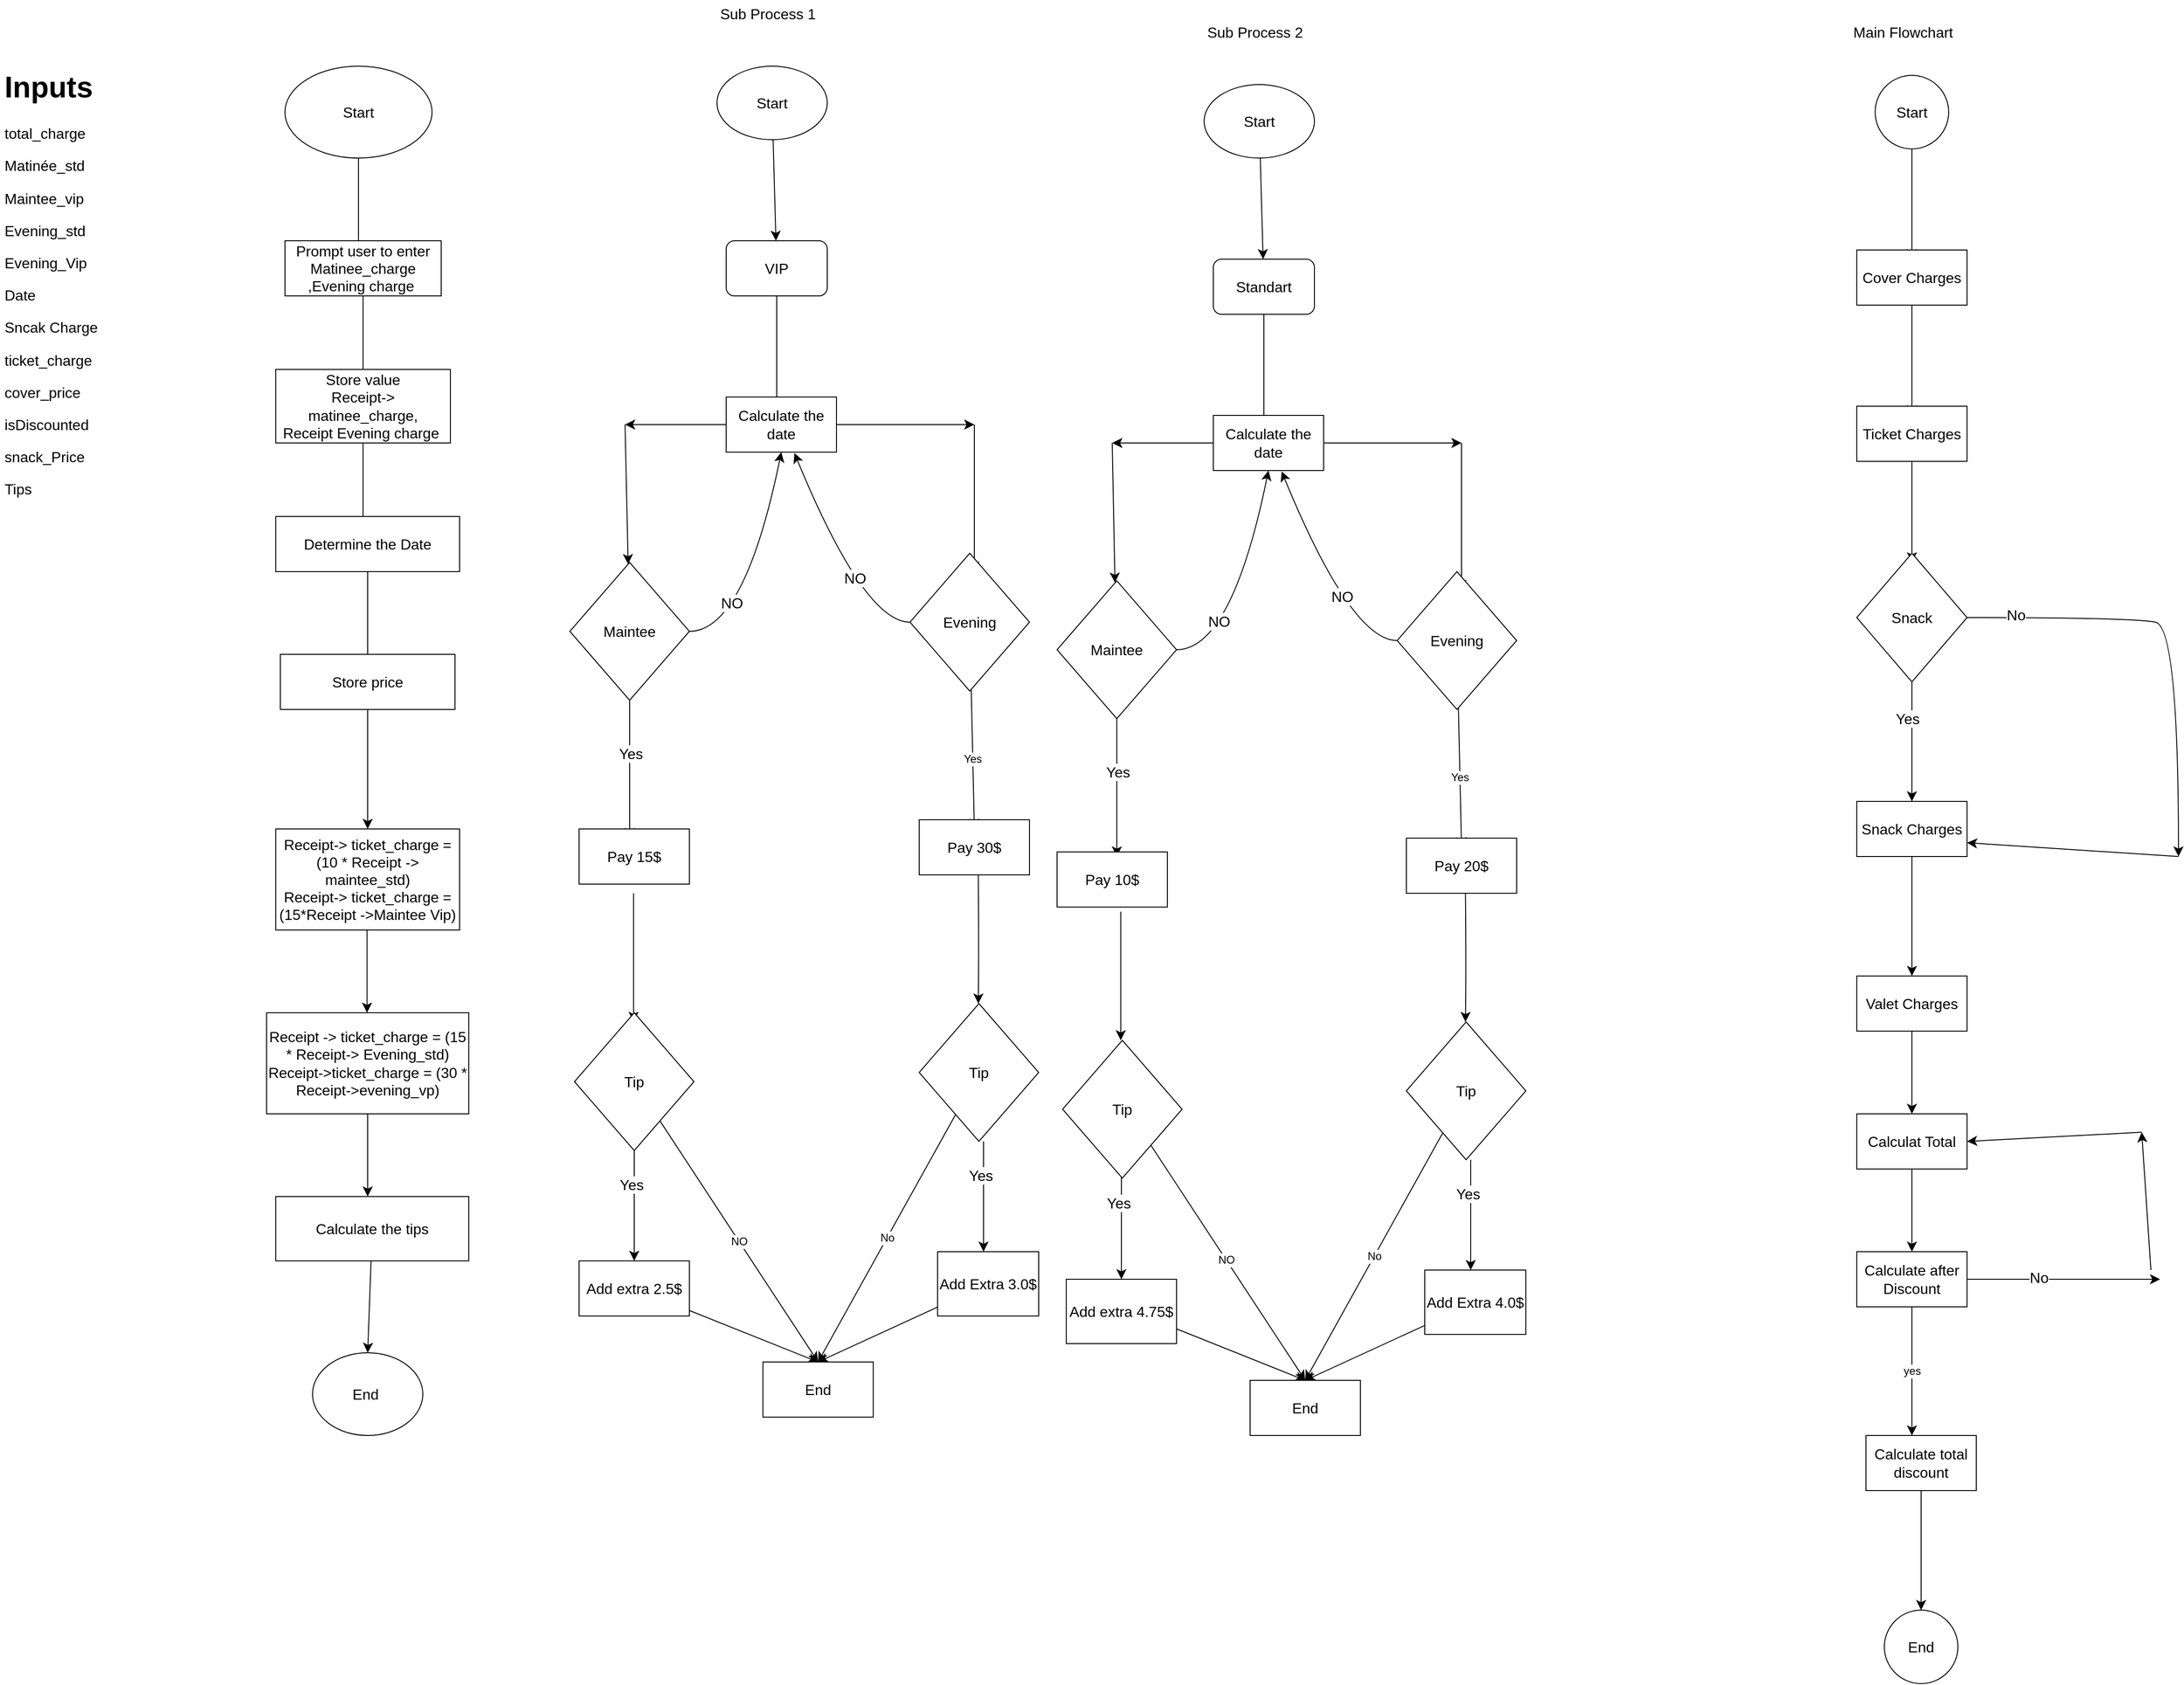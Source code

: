 <mxfile version="21.3.4" type="device">
  <diagram id="C5RBs43oDa-KdzZeNtuy" name="Page-1">
    <mxGraphModel dx="1797" dy="1165" grid="1" gridSize="10" guides="1" tooltips="1" connect="1" arrows="1" fold="1" page="1" pageScale="1" pageWidth="827" pageHeight="1169" math="0" shadow="0">
      <root>
        <mxCell id="WIyWlLk6GJQsqaUBKTNV-0" />
        <mxCell id="WIyWlLk6GJQsqaUBKTNV-1" parent="WIyWlLk6GJQsqaUBKTNV-0" />
        <mxCell id="vHfRtZglOtGdkVwa5CTu-2" value="&lt;h1&gt;Inputs&lt;/h1&gt;&lt;p&gt;total_charge&lt;/p&gt;&lt;p&gt;Matinée_std&lt;/p&gt;&lt;p&gt;Maintee_vip&lt;/p&gt;&lt;p&gt;Evening_std&lt;/p&gt;&lt;p&gt;Evening_Vip&lt;/p&gt;&lt;p&gt;Date&lt;/p&gt;&lt;p&gt;Sncak Charge&lt;/p&gt;&lt;p&gt;ticket_charge&lt;/p&gt;&lt;p&gt;cover_price&lt;/p&gt;&lt;p&gt;isDiscounted&lt;/p&gt;&lt;p&gt;snack_Price&lt;/p&gt;&lt;p&gt;Tips&lt;/p&gt;&lt;p&gt;&lt;br&gt;&lt;span style=&quot;box-sizing: inherit; caret-color: rgba(0, 0, 0, 0); color: rgba(0, 0, 0, 0); height: 1em; font-family: g_d0_f2, sans-serif; font-size: 12px; position: absolute; top: 164.18px; left: 114.42px; transform-origin: left bottom; pointer-events: all; transform: scaleX(0.813) translateY(25%);&quot;&gt; &lt;/span&gt;&lt;/p&gt;" style="text;html=1;strokeColor=none;fillColor=none;spacing=5;spacingTop=-20;whiteSpace=wrap;overflow=hidden;rounded=0;fontSize=16;" vertex="1" parent="WIyWlLk6GJQsqaUBKTNV-1">
          <mxGeometry x="20" y="93" width="220" height="507" as="geometry" />
        </mxCell>
        <mxCell id="vHfRtZglOtGdkVwa5CTu-4" style="edgeStyle=none;curved=1;rounded=0;orthogonalLoop=1;jettySize=auto;html=1;fontSize=12;startSize=8;endSize=8;" edge="1" parent="WIyWlLk6GJQsqaUBKTNV-1" source="vHfRtZglOtGdkVwa5CTu-3">
          <mxGeometry relative="1" as="geometry">
            <mxPoint x="410" y="310" as="targetPoint" />
          </mxGeometry>
        </mxCell>
        <mxCell id="vHfRtZglOtGdkVwa5CTu-3" value="Start" style="ellipse;whiteSpace=wrap;html=1;fontSize=16;" vertex="1" parent="WIyWlLk6GJQsqaUBKTNV-1">
          <mxGeometry x="330" y="100" width="160" height="100" as="geometry" />
        </mxCell>
        <mxCell id="vHfRtZglOtGdkVwa5CTu-6" style="edgeStyle=none;curved=1;rounded=0;orthogonalLoop=1;jettySize=auto;html=1;fontSize=12;startSize=8;endSize=8;" edge="1" parent="WIyWlLk6GJQsqaUBKTNV-1" source="vHfRtZglOtGdkVwa5CTu-5">
          <mxGeometry relative="1" as="geometry">
            <mxPoint x="415" y="450" as="targetPoint" />
          </mxGeometry>
        </mxCell>
        <mxCell id="vHfRtZglOtGdkVwa5CTu-5" value="Prompt user to enter Matinee_charge ,Evening charge&amp;nbsp;" style="whiteSpace=wrap;html=1;fontSize=16;" vertex="1" parent="WIyWlLk6GJQsqaUBKTNV-1">
          <mxGeometry x="330" y="290" width="170" height="60" as="geometry" />
        </mxCell>
        <mxCell id="vHfRtZglOtGdkVwa5CTu-9" style="edgeStyle=none;curved=1;rounded=0;orthogonalLoop=1;jettySize=auto;html=1;fontSize=12;startSize=8;endSize=8;" edge="1" parent="WIyWlLk6GJQsqaUBKTNV-1" source="vHfRtZglOtGdkVwa5CTu-7">
          <mxGeometry relative="1" as="geometry">
            <mxPoint x="415" y="610" as="targetPoint" />
          </mxGeometry>
        </mxCell>
        <mxCell id="vHfRtZglOtGdkVwa5CTu-7" value="Store value &lt;br&gt;Receipt-&amp;gt; matinee_charge,&lt;br&gt;Receipt Evening charge&amp;nbsp;" style="whiteSpace=wrap;html=1;fontSize=16;" vertex="1" parent="WIyWlLk6GJQsqaUBKTNV-1">
          <mxGeometry x="320" y="430" width="190" height="80" as="geometry" />
        </mxCell>
        <mxCell id="vHfRtZglOtGdkVwa5CTu-11" style="edgeStyle=none;curved=1;rounded=0;orthogonalLoop=1;jettySize=auto;html=1;fontSize=12;startSize=8;endSize=8;" edge="1" parent="WIyWlLk6GJQsqaUBKTNV-1" source="vHfRtZglOtGdkVwa5CTu-10">
          <mxGeometry relative="1" as="geometry">
            <mxPoint x="420" y="760" as="targetPoint" />
          </mxGeometry>
        </mxCell>
        <mxCell id="vHfRtZglOtGdkVwa5CTu-10" value="Determine the Date" style="whiteSpace=wrap;html=1;fontSize=16;" vertex="1" parent="WIyWlLk6GJQsqaUBKTNV-1">
          <mxGeometry x="320" y="590" width="200" height="60" as="geometry" />
        </mxCell>
        <mxCell id="vHfRtZglOtGdkVwa5CTu-13" style="edgeStyle=none;curved=1;rounded=0;orthogonalLoop=1;jettySize=auto;html=1;fontSize=12;startSize=8;endSize=8;entryX=0.5;entryY=0;entryDx=0;entryDy=0;" edge="1" parent="WIyWlLk6GJQsqaUBKTNV-1" source="vHfRtZglOtGdkVwa5CTu-12" target="vHfRtZglOtGdkVwa5CTu-21">
          <mxGeometry relative="1" as="geometry">
            <mxPoint x="415.0" y="850" as="targetPoint" />
          </mxGeometry>
        </mxCell>
        <mxCell id="vHfRtZglOtGdkVwa5CTu-12" value="Store price" style="whiteSpace=wrap;html=1;fontSize=16;" vertex="1" parent="WIyWlLk6GJQsqaUBKTNV-1">
          <mxGeometry x="325" y="740" width="190" height="60" as="geometry" />
        </mxCell>
        <mxCell id="vHfRtZglOtGdkVwa5CTu-20" style="edgeStyle=none;curved=1;rounded=0;orthogonalLoop=1;jettySize=auto;html=1;fontSize=12;startSize=8;endSize=8;" edge="1" parent="WIyWlLk6GJQsqaUBKTNV-1">
          <mxGeometry relative="1" as="geometry">
            <mxPoint x="419.29" y="1040" as="sourcePoint" />
            <mxPoint x="419.29" y="1130" as="targetPoint" />
          </mxGeometry>
        </mxCell>
        <mxCell id="vHfRtZglOtGdkVwa5CTu-21" value="Receipt-&amp;gt; ticket_charge = (10 * Receipt -&amp;gt; maintee_std)&lt;br style=&quot;border-color: var(--border-color);&quot;&gt;Receipt-&amp;gt; ticket_charge =(15*Receipt -&amp;gt;Maintee Vip)" style="whiteSpace=wrap;html=1;fontSize=16;" vertex="1" parent="WIyWlLk6GJQsqaUBKTNV-1">
          <mxGeometry x="320" y="930" width="200" height="110" as="geometry" />
        </mxCell>
        <mxCell id="vHfRtZglOtGdkVwa5CTu-23" style="edgeStyle=none;curved=1;rounded=0;orthogonalLoop=1;jettySize=auto;html=1;fontSize=12;startSize=8;endSize=8;" edge="1" parent="WIyWlLk6GJQsqaUBKTNV-1" source="vHfRtZglOtGdkVwa5CTu-22">
          <mxGeometry relative="1" as="geometry">
            <mxPoint x="420.0" y="1330" as="targetPoint" />
          </mxGeometry>
        </mxCell>
        <mxCell id="vHfRtZglOtGdkVwa5CTu-22" value="Receipt -&amp;gt; ticket_charge = (15 * Receipt-&amp;gt; Evening_std)&lt;br&gt;Receipt-&amp;gt;ticket_charge = (30 * Receipt-&amp;gt;evening_vp)" style="rounded=0;whiteSpace=wrap;html=1;fontSize=16;" vertex="1" parent="WIyWlLk6GJQsqaUBKTNV-1">
          <mxGeometry x="310" y="1130" width="220" height="110" as="geometry" />
        </mxCell>
        <mxCell id="vHfRtZglOtGdkVwa5CTu-24" value="End&amp;nbsp;" style="ellipse;whiteSpace=wrap;html=1;fontSize=16;" vertex="1" parent="WIyWlLk6GJQsqaUBKTNV-1">
          <mxGeometry x="360" y="1500" width="120" height="90" as="geometry" />
        </mxCell>
        <mxCell id="vHfRtZglOtGdkVwa5CTu-26" style="edgeStyle=none;curved=1;rounded=0;orthogonalLoop=1;jettySize=auto;html=1;entryX=0.5;entryY=0;entryDx=0;entryDy=0;fontSize=12;startSize=8;endSize=8;" edge="1" parent="WIyWlLk6GJQsqaUBKTNV-1" source="vHfRtZglOtGdkVwa5CTu-25" target="vHfRtZglOtGdkVwa5CTu-24">
          <mxGeometry relative="1" as="geometry" />
        </mxCell>
        <mxCell id="vHfRtZglOtGdkVwa5CTu-25" value="Calculate the tips" style="rounded=0;whiteSpace=wrap;html=1;fontSize=16;" vertex="1" parent="WIyWlLk6GJQsqaUBKTNV-1">
          <mxGeometry x="320" y="1330" width="210" height="70" as="geometry" />
        </mxCell>
        <mxCell id="vHfRtZglOtGdkVwa5CTu-27" value="Sub Process 1" style="text;html=1;align=center;verticalAlign=middle;resizable=0;points=[];autosize=1;strokeColor=none;fillColor=none;fontSize=16;" vertex="1" parent="WIyWlLk6GJQsqaUBKTNV-1">
          <mxGeometry x="790" y="28" width="130" height="30" as="geometry" />
        </mxCell>
        <mxCell id="vHfRtZglOtGdkVwa5CTu-29" style="edgeStyle=none;curved=1;rounded=0;orthogonalLoop=1;jettySize=auto;html=1;fontSize=12;startSize=8;endSize=8;" edge="1" parent="WIyWlLk6GJQsqaUBKTNV-1" source="vHfRtZglOtGdkVwa5CTu-28" target="vHfRtZglOtGdkVwa5CTu-30">
          <mxGeometry relative="1" as="geometry">
            <mxPoint x="640" y="300" as="targetPoint" />
          </mxGeometry>
        </mxCell>
        <mxCell id="vHfRtZglOtGdkVwa5CTu-28" value="Start" style="ellipse;whiteSpace=wrap;html=1;fontSize=16;" vertex="1" parent="WIyWlLk6GJQsqaUBKTNV-1">
          <mxGeometry x="800" y="100" width="120" height="80" as="geometry" />
        </mxCell>
        <mxCell id="vHfRtZglOtGdkVwa5CTu-38" style="edgeStyle=none;curved=1;rounded=0;orthogonalLoop=1;jettySize=auto;html=1;fontSize=12;startSize=8;endSize=8;" edge="1" parent="WIyWlLk6GJQsqaUBKTNV-1" source="vHfRtZglOtGdkVwa5CTu-30">
          <mxGeometry relative="1" as="geometry">
            <mxPoint x="865" y="480" as="targetPoint" />
          </mxGeometry>
        </mxCell>
        <mxCell id="vHfRtZglOtGdkVwa5CTu-30" value="VIP" style="rounded=1;whiteSpace=wrap;html=1;fontSize=16;" vertex="1" parent="WIyWlLk6GJQsqaUBKTNV-1">
          <mxGeometry x="810" y="290" width="110" height="60" as="geometry" />
        </mxCell>
        <mxCell id="vHfRtZglOtGdkVwa5CTu-46" style="edgeStyle=none;curved=1;rounded=0;orthogonalLoop=1;jettySize=auto;html=1;fontSize=12;startSize=8;endSize=8;entryX=0.5;entryY=1;entryDx=0;entryDy=0;" edge="1" parent="WIyWlLk6GJQsqaUBKTNV-1" source="vHfRtZglOtGdkVwa5CTu-34" target="vHfRtZglOtGdkVwa5CTu-39">
          <mxGeometry relative="1" as="geometry">
            <mxPoint x="900" y="715" as="targetPoint" />
            <Array as="points">
              <mxPoint x="830" y="715" />
            </Array>
          </mxGeometry>
        </mxCell>
        <mxCell id="vHfRtZglOtGdkVwa5CTu-47" value="NO" style="edgeLabel;html=1;align=center;verticalAlign=middle;resizable=0;points=[];fontSize=16;" vertex="1" connectable="0" parent="vHfRtZglOtGdkVwa5CTu-46">
          <mxGeometry x="-0.334" y="20" relative="1" as="geometry">
            <mxPoint y="-1" as="offset" />
          </mxGeometry>
        </mxCell>
        <mxCell id="vHfRtZglOtGdkVwa5CTu-50" style="edgeStyle=none;curved=1;rounded=0;orthogonalLoop=1;jettySize=auto;html=1;fontSize=12;startSize=8;endSize=8;" edge="1" parent="WIyWlLk6GJQsqaUBKTNV-1" source="vHfRtZglOtGdkVwa5CTu-34">
          <mxGeometry relative="1" as="geometry">
            <mxPoint x="705" y="940" as="targetPoint" />
          </mxGeometry>
        </mxCell>
        <mxCell id="vHfRtZglOtGdkVwa5CTu-65" value="Yes" style="edgeLabel;html=1;align=center;verticalAlign=middle;resizable=0;points=[];fontSize=16;" vertex="1" connectable="0" parent="vHfRtZglOtGdkVwa5CTu-50">
          <mxGeometry x="-0.225" y="1" relative="1" as="geometry">
            <mxPoint as="offset" />
          </mxGeometry>
        </mxCell>
        <mxCell id="vHfRtZglOtGdkVwa5CTu-34" value="Maintee" style="rhombus;whiteSpace=wrap;html=1;fontSize=16;" vertex="1" parent="WIyWlLk6GJQsqaUBKTNV-1">
          <mxGeometry x="640" y="640" width="130" height="150" as="geometry" />
        </mxCell>
        <mxCell id="vHfRtZglOtGdkVwa5CTu-37" style="edgeStyle=none;curved=1;rounded=0;orthogonalLoop=1;jettySize=auto;html=1;entryX=0.5;entryY=1;entryDx=0;entryDy=0;fontSize=12;startSize=8;endSize=8;" edge="1" parent="WIyWlLk6GJQsqaUBKTNV-1">
          <mxGeometry relative="1" as="geometry">
            <mxPoint x="1030" y="720" as="sourcePoint" />
            <mxPoint x="1030" y="720" as="targetPoint" />
          </mxGeometry>
        </mxCell>
        <mxCell id="vHfRtZglOtGdkVwa5CTu-41" style="edgeStyle=none;curved=1;rounded=0;orthogonalLoop=1;jettySize=auto;html=1;fontSize=12;startSize=8;endSize=8;" edge="1" parent="WIyWlLk6GJQsqaUBKTNV-1" source="vHfRtZglOtGdkVwa5CTu-39">
          <mxGeometry relative="1" as="geometry">
            <mxPoint x="1080" y="490" as="targetPoint" />
          </mxGeometry>
        </mxCell>
        <mxCell id="vHfRtZglOtGdkVwa5CTu-42" style="edgeStyle=none;curved=1;rounded=0;orthogonalLoop=1;jettySize=auto;html=1;fontSize=12;startSize=8;endSize=8;" edge="1" parent="WIyWlLk6GJQsqaUBKTNV-1" source="vHfRtZglOtGdkVwa5CTu-39">
          <mxGeometry relative="1" as="geometry">
            <mxPoint x="700" y="490" as="targetPoint" />
          </mxGeometry>
        </mxCell>
        <mxCell id="vHfRtZglOtGdkVwa5CTu-39" value="Calculate the date" style="whiteSpace=wrap;html=1;fontSize=16;" vertex="1" parent="WIyWlLk6GJQsqaUBKTNV-1">
          <mxGeometry x="810" y="460" width="120" height="60" as="geometry" />
        </mxCell>
        <mxCell id="vHfRtZglOtGdkVwa5CTu-43" value="" style="endArrow=classic;html=1;rounded=0;fontSize=12;startSize=8;endSize=8;curved=1;" edge="1" parent="WIyWlLk6GJQsqaUBKTNV-1" target="vHfRtZglOtGdkVwa5CTu-34">
          <mxGeometry width="50" height="50" relative="1" as="geometry">
            <mxPoint x="700" y="490" as="sourcePoint" />
            <mxPoint x="660" y="690" as="targetPoint" />
          </mxGeometry>
        </mxCell>
        <mxCell id="vHfRtZglOtGdkVwa5CTu-44" value="" style="endArrow=classic;html=1;rounded=0;fontSize=12;startSize=8;endSize=8;curved=1;" edge="1" parent="WIyWlLk6GJQsqaUBKTNV-1">
          <mxGeometry width="50" height="50" relative="1" as="geometry">
            <mxPoint x="1080" y="490" as="sourcePoint" />
            <mxPoint x="1080" y="650" as="targetPoint" />
          </mxGeometry>
        </mxCell>
        <mxCell id="vHfRtZglOtGdkVwa5CTu-48" style="edgeStyle=none;curved=1;rounded=0;orthogonalLoop=1;jettySize=auto;html=1;fontSize=12;startSize=8;endSize=8;entryX=0.619;entryY=1.017;entryDx=0;entryDy=0;entryPerimeter=0;" edge="1" parent="WIyWlLk6GJQsqaUBKTNV-1" source="vHfRtZglOtGdkVwa5CTu-45" target="vHfRtZglOtGdkVwa5CTu-39">
          <mxGeometry relative="1" as="geometry">
            <mxPoint x="910" y="705" as="targetPoint" />
            <Array as="points">
              <mxPoint x="960" y="705" />
            </Array>
          </mxGeometry>
        </mxCell>
        <mxCell id="vHfRtZglOtGdkVwa5CTu-49" value="NO" style="edgeLabel;html=1;align=center;verticalAlign=middle;resizable=0;points=[];fontSize=16;" vertex="1" connectable="0" parent="vHfRtZglOtGdkVwa5CTu-48">
          <mxGeometry x="-0.209" y="-9" relative="1" as="geometry">
            <mxPoint as="offset" />
          </mxGeometry>
        </mxCell>
        <mxCell id="vHfRtZglOtGdkVwa5CTu-52" value="Yes" style="edgeStyle=none;curved=1;rounded=0;orthogonalLoop=1;jettySize=auto;html=1;fontSize=12;startSize=8;endSize=8;" edge="1" parent="WIyWlLk6GJQsqaUBKTNV-1" source="vHfRtZglOtGdkVwa5CTu-45">
          <mxGeometry relative="1" as="geometry">
            <mxPoint x="1080" y="930" as="targetPoint" />
          </mxGeometry>
        </mxCell>
        <mxCell id="vHfRtZglOtGdkVwa5CTu-45" value="Evening" style="rhombus;whiteSpace=wrap;html=1;fontSize=16;" vertex="1" parent="WIyWlLk6GJQsqaUBKTNV-1">
          <mxGeometry x="1010" y="630" width="130" height="150" as="geometry" />
        </mxCell>
        <mxCell id="vHfRtZglOtGdkVwa5CTu-51" value="Pay 15$" style="whiteSpace=wrap;html=1;fontSize=16;" vertex="1" parent="WIyWlLk6GJQsqaUBKTNV-1">
          <mxGeometry x="650" y="930" width="120" height="60" as="geometry" />
        </mxCell>
        <mxCell id="vHfRtZglOtGdkVwa5CTu-53" value="Pay 30$" style="whiteSpace=wrap;html=1;fontSize=16;" vertex="1" parent="WIyWlLk6GJQsqaUBKTNV-1">
          <mxGeometry x="1020" y="920" width="120" height="60" as="geometry" />
        </mxCell>
        <mxCell id="vHfRtZglOtGdkVwa5CTu-58" value="" style="endArrow=classic;html=1;rounded=0;fontSize=12;startSize=8;endSize=8;curved=1;" edge="1" parent="WIyWlLk6GJQsqaUBKTNV-1">
          <mxGeometry width="50" height="50" relative="1" as="geometry">
            <mxPoint x="709.29" y="1000" as="sourcePoint" />
            <mxPoint x="709.29" y="1140" as="targetPoint" />
          </mxGeometry>
        </mxCell>
        <mxCell id="vHfRtZglOtGdkVwa5CTu-61" style="edgeStyle=none;curved=1;rounded=0;orthogonalLoop=1;jettySize=auto;html=1;fontSize=12;startSize=8;endSize=8;" edge="1" parent="WIyWlLk6GJQsqaUBKTNV-1" source="vHfRtZglOtGdkVwa5CTu-60">
          <mxGeometry relative="1" as="geometry">
            <mxPoint x="710" y="1400" as="targetPoint" />
          </mxGeometry>
        </mxCell>
        <mxCell id="vHfRtZglOtGdkVwa5CTu-63" value="Yes&amp;nbsp;" style="edgeLabel;html=1;align=center;verticalAlign=middle;resizable=0;points=[];fontSize=16;" vertex="1" connectable="0" parent="vHfRtZglOtGdkVwa5CTu-61">
          <mxGeometry x="-0.384" y="-1" relative="1" as="geometry">
            <mxPoint as="offset" />
          </mxGeometry>
        </mxCell>
        <mxCell id="vHfRtZglOtGdkVwa5CTu-74" value="NO" style="edgeStyle=none;curved=1;rounded=0;orthogonalLoop=1;jettySize=auto;html=1;fontSize=12;startSize=8;endSize=8;entryX=0.5;entryY=0;entryDx=0;entryDy=0;" edge="1" parent="WIyWlLk6GJQsqaUBKTNV-1" source="vHfRtZglOtGdkVwa5CTu-60" target="vHfRtZglOtGdkVwa5CTu-72">
          <mxGeometry relative="1" as="geometry">
            <mxPoint x="890" y="1205" as="targetPoint" />
          </mxGeometry>
        </mxCell>
        <mxCell id="vHfRtZglOtGdkVwa5CTu-60" value="Tip" style="rhombus;whiteSpace=wrap;html=1;fontSize=16;" vertex="1" parent="WIyWlLk6GJQsqaUBKTNV-1">
          <mxGeometry x="645" y="1130" width="130" height="150" as="geometry" />
        </mxCell>
        <mxCell id="vHfRtZglOtGdkVwa5CTu-71" style="edgeStyle=none;curved=1;rounded=0;orthogonalLoop=1;jettySize=auto;html=1;fontSize=12;startSize=8;endSize=8;entryX=0.5;entryY=0;entryDx=0;entryDy=0;" edge="1" parent="WIyWlLk6GJQsqaUBKTNV-1" source="vHfRtZglOtGdkVwa5CTu-62" target="vHfRtZglOtGdkVwa5CTu-72">
          <mxGeometry relative="1" as="geometry">
            <mxPoint x="870" y="1430" as="targetPoint" />
          </mxGeometry>
        </mxCell>
        <mxCell id="vHfRtZglOtGdkVwa5CTu-62" value="Add extra 2.5$" style="whiteSpace=wrap;html=1;fontSize=16;" vertex="1" parent="WIyWlLk6GJQsqaUBKTNV-1">
          <mxGeometry x="650" y="1400" width="120" height="60" as="geometry" />
        </mxCell>
        <mxCell id="vHfRtZglOtGdkVwa5CTu-75" value="No" style="edgeStyle=none;curved=1;rounded=0;orthogonalLoop=1;jettySize=auto;html=1;entryX=0.5;entryY=0;entryDx=0;entryDy=0;fontSize=12;startSize=8;endSize=8;" edge="1" parent="WIyWlLk6GJQsqaUBKTNV-1" source="vHfRtZglOtGdkVwa5CTu-66" target="vHfRtZglOtGdkVwa5CTu-72">
          <mxGeometry relative="1" as="geometry" />
        </mxCell>
        <mxCell id="vHfRtZglOtGdkVwa5CTu-66" value="Tip" style="rhombus;whiteSpace=wrap;html=1;fontSize=16;" vertex="1" parent="WIyWlLk6GJQsqaUBKTNV-1">
          <mxGeometry x="1020" y="1120" width="130" height="150" as="geometry" />
        </mxCell>
        <mxCell id="vHfRtZglOtGdkVwa5CTu-67" value="" style="endArrow=classic;html=1;rounded=0;fontSize=12;startSize=8;endSize=8;curved=1;" edge="1" parent="WIyWlLk6GJQsqaUBKTNV-1">
          <mxGeometry width="50" height="50" relative="1" as="geometry">
            <mxPoint x="1084.29" y="980" as="sourcePoint" />
            <mxPoint x="1084.29" y="1120" as="targetPoint" />
            <Array as="points">
              <mxPoint x="1085" y="1060" />
            </Array>
          </mxGeometry>
        </mxCell>
        <mxCell id="vHfRtZglOtGdkVwa5CTu-68" style="edgeStyle=none;curved=1;rounded=0;orthogonalLoop=1;jettySize=auto;html=1;fontSize=12;startSize=8;endSize=8;" edge="1" parent="WIyWlLk6GJQsqaUBKTNV-1">
          <mxGeometry relative="1" as="geometry">
            <mxPoint x="1090" y="1390" as="targetPoint" />
            <mxPoint x="1090" y="1270" as="sourcePoint" />
          </mxGeometry>
        </mxCell>
        <mxCell id="vHfRtZglOtGdkVwa5CTu-69" value="Yes&amp;nbsp;" style="edgeLabel;html=1;align=center;verticalAlign=middle;resizable=0;points=[];fontSize=16;" vertex="1" connectable="0" parent="vHfRtZglOtGdkVwa5CTu-68">
          <mxGeometry x="-0.384" y="-1" relative="1" as="geometry">
            <mxPoint as="offset" />
          </mxGeometry>
        </mxCell>
        <mxCell id="vHfRtZglOtGdkVwa5CTu-73" style="edgeStyle=none;curved=1;rounded=0;orthogonalLoop=1;jettySize=auto;html=1;entryX=0.5;entryY=0;entryDx=0;entryDy=0;fontSize=12;startSize=8;endSize=8;" edge="1" parent="WIyWlLk6GJQsqaUBKTNV-1" source="vHfRtZglOtGdkVwa5CTu-70" target="vHfRtZglOtGdkVwa5CTu-72">
          <mxGeometry relative="1" as="geometry" />
        </mxCell>
        <mxCell id="vHfRtZglOtGdkVwa5CTu-70" value="Add Extra 3.0$" style="whiteSpace=wrap;html=1;fontSize=16;" vertex="1" parent="WIyWlLk6GJQsqaUBKTNV-1">
          <mxGeometry x="1040" y="1390" width="110" height="70" as="geometry" />
        </mxCell>
        <mxCell id="vHfRtZglOtGdkVwa5CTu-72" value="End" style="whiteSpace=wrap;html=1;fontSize=16;" vertex="1" parent="WIyWlLk6GJQsqaUBKTNV-1">
          <mxGeometry x="850" y="1510" width="120" height="60" as="geometry" />
        </mxCell>
        <mxCell id="vHfRtZglOtGdkVwa5CTu-76" value="Sub Process 2" style="text;html=1;align=center;verticalAlign=middle;resizable=0;points=[];autosize=1;strokeColor=none;fillColor=none;fontSize=16;" vertex="1" parent="WIyWlLk6GJQsqaUBKTNV-1">
          <mxGeometry x="1320" y="48" width="130" height="30" as="geometry" />
        </mxCell>
        <mxCell id="vHfRtZglOtGdkVwa5CTu-77" style="edgeStyle=none;curved=1;rounded=0;orthogonalLoop=1;jettySize=auto;html=1;fontSize=12;startSize=8;endSize=8;" edge="1" parent="WIyWlLk6GJQsqaUBKTNV-1" source="vHfRtZglOtGdkVwa5CTu-78" target="vHfRtZglOtGdkVwa5CTu-80">
          <mxGeometry relative="1" as="geometry">
            <mxPoint x="1170" y="320" as="targetPoint" />
          </mxGeometry>
        </mxCell>
        <mxCell id="vHfRtZglOtGdkVwa5CTu-78" value="Start" style="ellipse;whiteSpace=wrap;html=1;fontSize=16;" vertex="1" parent="WIyWlLk6GJQsqaUBKTNV-1">
          <mxGeometry x="1330" y="120" width="120" height="80" as="geometry" />
        </mxCell>
        <mxCell id="vHfRtZglOtGdkVwa5CTu-79" style="edgeStyle=none;curved=1;rounded=0;orthogonalLoop=1;jettySize=auto;html=1;fontSize=12;startSize=8;endSize=8;" edge="1" parent="WIyWlLk6GJQsqaUBKTNV-1" source="vHfRtZglOtGdkVwa5CTu-80">
          <mxGeometry relative="1" as="geometry">
            <mxPoint x="1395" y="500" as="targetPoint" />
          </mxGeometry>
        </mxCell>
        <mxCell id="vHfRtZglOtGdkVwa5CTu-80" value="Standart" style="rounded=1;whiteSpace=wrap;html=1;fontSize=16;" vertex="1" parent="WIyWlLk6GJQsqaUBKTNV-1">
          <mxGeometry x="1340" y="310" width="110" height="60" as="geometry" />
        </mxCell>
        <mxCell id="vHfRtZglOtGdkVwa5CTu-81" style="edgeStyle=none;curved=1;rounded=0;orthogonalLoop=1;jettySize=auto;html=1;fontSize=12;startSize=8;endSize=8;entryX=0.5;entryY=1;entryDx=0;entryDy=0;" edge="1" parent="WIyWlLk6GJQsqaUBKTNV-1" target="vHfRtZglOtGdkVwa5CTu-88">
          <mxGeometry relative="1" as="geometry">
            <mxPoint x="1430" y="735" as="targetPoint" />
            <mxPoint x="1300" y="735" as="sourcePoint" />
            <Array as="points">
              <mxPoint x="1360" y="735" />
            </Array>
          </mxGeometry>
        </mxCell>
        <mxCell id="vHfRtZglOtGdkVwa5CTu-82" value="NO" style="edgeLabel;html=1;align=center;verticalAlign=middle;resizable=0;points=[];fontSize=16;" vertex="1" connectable="0" parent="vHfRtZglOtGdkVwa5CTu-81">
          <mxGeometry x="-0.334" y="20" relative="1" as="geometry">
            <mxPoint y="-1" as="offset" />
          </mxGeometry>
        </mxCell>
        <mxCell id="vHfRtZglOtGdkVwa5CTu-83" style="edgeStyle=none;curved=1;rounded=0;orthogonalLoop=1;jettySize=auto;html=1;fontSize=12;startSize=8;endSize=8;" edge="1" parent="WIyWlLk6GJQsqaUBKTNV-1">
          <mxGeometry relative="1" as="geometry">
            <mxPoint x="1235" y="960" as="targetPoint" />
            <mxPoint x="1235" y="810" as="sourcePoint" />
          </mxGeometry>
        </mxCell>
        <mxCell id="vHfRtZglOtGdkVwa5CTu-84" value="Yes" style="edgeLabel;html=1;align=center;verticalAlign=middle;resizable=0;points=[];fontSize=16;" vertex="1" connectable="0" parent="vHfRtZglOtGdkVwa5CTu-83">
          <mxGeometry x="-0.225" y="1" relative="1" as="geometry">
            <mxPoint as="offset" />
          </mxGeometry>
        </mxCell>
        <mxCell id="vHfRtZglOtGdkVwa5CTu-85" style="edgeStyle=none;curved=1;rounded=0;orthogonalLoop=1;jettySize=auto;html=1;entryX=0.5;entryY=1;entryDx=0;entryDy=0;fontSize=12;startSize=8;endSize=8;" edge="1" parent="WIyWlLk6GJQsqaUBKTNV-1">
          <mxGeometry relative="1" as="geometry">
            <mxPoint x="1560" y="740" as="sourcePoint" />
            <mxPoint x="1560" y="740" as="targetPoint" />
          </mxGeometry>
        </mxCell>
        <mxCell id="vHfRtZglOtGdkVwa5CTu-86" style="edgeStyle=none;curved=1;rounded=0;orthogonalLoop=1;jettySize=auto;html=1;fontSize=12;startSize=8;endSize=8;" edge="1" parent="WIyWlLk6GJQsqaUBKTNV-1" source="vHfRtZglOtGdkVwa5CTu-88">
          <mxGeometry relative="1" as="geometry">
            <mxPoint x="1610" y="510" as="targetPoint" />
          </mxGeometry>
        </mxCell>
        <mxCell id="vHfRtZglOtGdkVwa5CTu-87" style="edgeStyle=none;curved=1;rounded=0;orthogonalLoop=1;jettySize=auto;html=1;fontSize=12;startSize=8;endSize=8;" edge="1" parent="WIyWlLk6GJQsqaUBKTNV-1" source="vHfRtZglOtGdkVwa5CTu-88">
          <mxGeometry relative="1" as="geometry">
            <mxPoint x="1230" y="510" as="targetPoint" />
          </mxGeometry>
        </mxCell>
        <mxCell id="vHfRtZglOtGdkVwa5CTu-88" value="Calculate the date" style="whiteSpace=wrap;html=1;fontSize=16;" vertex="1" parent="WIyWlLk6GJQsqaUBKTNV-1">
          <mxGeometry x="1340" y="480" width="120" height="60" as="geometry" />
        </mxCell>
        <mxCell id="vHfRtZglOtGdkVwa5CTu-89" value="" style="endArrow=classic;html=1;rounded=0;fontSize=12;startSize=8;endSize=8;curved=1;" edge="1" parent="WIyWlLk6GJQsqaUBKTNV-1">
          <mxGeometry width="50" height="50" relative="1" as="geometry">
            <mxPoint x="1230" y="510" as="sourcePoint" />
            <mxPoint x="1233" y="662" as="targetPoint" />
          </mxGeometry>
        </mxCell>
        <mxCell id="vHfRtZglOtGdkVwa5CTu-90" value="" style="endArrow=classic;html=1;rounded=0;fontSize=12;startSize=8;endSize=8;curved=1;" edge="1" parent="WIyWlLk6GJQsqaUBKTNV-1">
          <mxGeometry width="50" height="50" relative="1" as="geometry">
            <mxPoint x="1610" y="510" as="sourcePoint" />
            <mxPoint x="1610" y="670" as="targetPoint" />
          </mxGeometry>
        </mxCell>
        <mxCell id="vHfRtZglOtGdkVwa5CTu-91" style="edgeStyle=none;curved=1;rounded=0;orthogonalLoop=1;jettySize=auto;html=1;fontSize=12;startSize=8;endSize=8;entryX=0.619;entryY=1.017;entryDx=0;entryDy=0;entryPerimeter=0;" edge="1" parent="WIyWlLk6GJQsqaUBKTNV-1" source="vHfRtZglOtGdkVwa5CTu-94" target="vHfRtZglOtGdkVwa5CTu-88">
          <mxGeometry relative="1" as="geometry">
            <mxPoint x="1440" y="725" as="targetPoint" />
            <Array as="points">
              <mxPoint x="1490" y="725" />
            </Array>
          </mxGeometry>
        </mxCell>
        <mxCell id="vHfRtZglOtGdkVwa5CTu-92" value="NO" style="edgeLabel;html=1;align=center;verticalAlign=middle;resizable=0;points=[];fontSize=16;" vertex="1" connectable="0" parent="vHfRtZglOtGdkVwa5CTu-91">
          <mxGeometry x="-0.209" y="-9" relative="1" as="geometry">
            <mxPoint as="offset" />
          </mxGeometry>
        </mxCell>
        <mxCell id="vHfRtZglOtGdkVwa5CTu-93" value="Yes" style="edgeStyle=none;curved=1;rounded=0;orthogonalLoop=1;jettySize=auto;html=1;fontSize=12;startSize=8;endSize=8;" edge="1" parent="WIyWlLk6GJQsqaUBKTNV-1" source="vHfRtZglOtGdkVwa5CTu-94">
          <mxGeometry relative="1" as="geometry">
            <mxPoint x="1610" y="950" as="targetPoint" />
          </mxGeometry>
        </mxCell>
        <mxCell id="vHfRtZglOtGdkVwa5CTu-94" value="Evening" style="rhombus;whiteSpace=wrap;html=1;fontSize=16;" vertex="1" parent="WIyWlLk6GJQsqaUBKTNV-1">
          <mxGeometry x="1540" y="650" width="130" height="150" as="geometry" />
        </mxCell>
        <mxCell id="vHfRtZglOtGdkVwa5CTu-95" value="Pay 20$" style="whiteSpace=wrap;html=1;fontSize=16;" vertex="1" parent="WIyWlLk6GJQsqaUBKTNV-1">
          <mxGeometry x="1550" y="940" width="120" height="60" as="geometry" />
        </mxCell>
        <mxCell id="vHfRtZglOtGdkVwa5CTu-96" value="" style="endArrow=classic;html=1;rounded=0;fontSize=12;startSize=8;endSize=8;curved=1;" edge="1" parent="WIyWlLk6GJQsqaUBKTNV-1">
          <mxGeometry width="50" height="50" relative="1" as="geometry">
            <mxPoint x="1239.29" y="1020" as="sourcePoint" />
            <mxPoint x="1239.29" y="1160" as="targetPoint" />
          </mxGeometry>
        </mxCell>
        <mxCell id="vHfRtZglOtGdkVwa5CTu-97" style="edgeStyle=none;curved=1;rounded=0;orthogonalLoop=1;jettySize=auto;html=1;fontSize=12;startSize=8;endSize=8;" edge="1" parent="WIyWlLk6GJQsqaUBKTNV-1">
          <mxGeometry relative="1" as="geometry">
            <mxPoint x="1240" y="1420" as="targetPoint" />
            <mxPoint x="1240" y="1300" as="sourcePoint" />
          </mxGeometry>
        </mxCell>
        <mxCell id="vHfRtZglOtGdkVwa5CTu-98" value="Yes&amp;nbsp;" style="edgeLabel;html=1;align=center;verticalAlign=middle;resizable=0;points=[];fontSize=16;" vertex="1" connectable="0" parent="vHfRtZglOtGdkVwa5CTu-97">
          <mxGeometry x="-0.384" y="-1" relative="1" as="geometry">
            <mxPoint as="offset" />
          </mxGeometry>
        </mxCell>
        <mxCell id="vHfRtZglOtGdkVwa5CTu-99" value="NO" style="edgeStyle=none;curved=1;rounded=0;orthogonalLoop=1;jettySize=auto;html=1;fontSize=12;startSize=8;endSize=8;entryX=0.5;entryY=0;entryDx=0;entryDy=0;" edge="1" parent="WIyWlLk6GJQsqaUBKTNV-1" target="vHfRtZglOtGdkVwa5CTu-108">
          <mxGeometry relative="1" as="geometry">
            <mxPoint x="1420" y="1225" as="targetPoint" />
            <mxPoint x="1268" y="1268" as="sourcePoint" />
          </mxGeometry>
        </mxCell>
        <mxCell id="vHfRtZglOtGdkVwa5CTu-100" style="edgeStyle=none;curved=1;rounded=0;orthogonalLoop=1;jettySize=auto;html=1;fontSize=12;startSize=8;endSize=8;entryX=0.5;entryY=0;entryDx=0;entryDy=0;" edge="1" parent="WIyWlLk6GJQsqaUBKTNV-1" target="vHfRtZglOtGdkVwa5CTu-108">
          <mxGeometry relative="1" as="geometry">
            <mxPoint x="1400" y="1450" as="targetPoint" />
            <mxPoint x="1300" y="1474" as="sourcePoint" />
          </mxGeometry>
        </mxCell>
        <mxCell id="vHfRtZglOtGdkVwa5CTu-101" value="No" style="edgeStyle=none;curved=1;rounded=0;orthogonalLoop=1;jettySize=auto;html=1;entryX=0.5;entryY=0;entryDx=0;entryDy=0;fontSize=12;startSize=8;endSize=8;" edge="1" parent="WIyWlLk6GJQsqaUBKTNV-1" source="vHfRtZglOtGdkVwa5CTu-102" target="vHfRtZglOtGdkVwa5CTu-108">
          <mxGeometry relative="1" as="geometry" />
        </mxCell>
        <mxCell id="vHfRtZglOtGdkVwa5CTu-102" value="Tip" style="rhombus;whiteSpace=wrap;html=1;fontSize=16;" vertex="1" parent="WIyWlLk6GJQsqaUBKTNV-1">
          <mxGeometry x="1550" y="1140" width="130" height="150" as="geometry" />
        </mxCell>
        <mxCell id="vHfRtZglOtGdkVwa5CTu-103" value="" style="endArrow=classic;html=1;rounded=0;fontSize=12;startSize=8;endSize=8;curved=1;" edge="1" parent="WIyWlLk6GJQsqaUBKTNV-1">
          <mxGeometry width="50" height="50" relative="1" as="geometry">
            <mxPoint x="1614.29" y="1000" as="sourcePoint" />
            <mxPoint x="1614.29" y="1140" as="targetPoint" />
            <Array as="points">
              <mxPoint x="1615" y="1080" />
            </Array>
          </mxGeometry>
        </mxCell>
        <mxCell id="vHfRtZglOtGdkVwa5CTu-104" style="edgeStyle=none;curved=1;rounded=0;orthogonalLoop=1;jettySize=auto;html=1;fontSize=12;startSize=8;endSize=8;" edge="1" parent="WIyWlLk6GJQsqaUBKTNV-1">
          <mxGeometry relative="1" as="geometry">
            <mxPoint x="1620" y="1410" as="targetPoint" />
            <mxPoint x="1620" y="1290" as="sourcePoint" />
          </mxGeometry>
        </mxCell>
        <mxCell id="vHfRtZglOtGdkVwa5CTu-105" value="Yes&amp;nbsp;" style="edgeLabel;html=1;align=center;verticalAlign=middle;resizable=0;points=[];fontSize=16;" vertex="1" connectable="0" parent="vHfRtZglOtGdkVwa5CTu-104">
          <mxGeometry x="-0.384" y="-1" relative="1" as="geometry">
            <mxPoint as="offset" />
          </mxGeometry>
        </mxCell>
        <mxCell id="vHfRtZglOtGdkVwa5CTu-106" style="edgeStyle=none;curved=1;rounded=0;orthogonalLoop=1;jettySize=auto;html=1;entryX=0.5;entryY=0;entryDx=0;entryDy=0;fontSize=12;startSize=8;endSize=8;" edge="1" parent="WIyWlLk6GJQsqaUBKTNV-1" source="vHfRtZglOtGdkVwa5CTu-107" target="vHfRtZglOtGdkVwa5CTu-108">
          <mxGeometry relative="1" as="geometry" />
        </mxCell>
        <mxCell id="vHfRtZglOtGdkVwa5CTu-107" value="Add Extra 4.0$" style="whiteSpace=wrap;html=1;fontSize=16;" vertex="1" parent="WIyWlLk6GJQsqaUBKTNV-1">
          <mxGeometry x="1570" y="1410" width="110" height="70" as="geometry" />
        </mxCell>
        <mxCell id="vHfRtZglOtGdkVwa5CTu-108" value="End" style="whiteSpace=wrap;html=1;fontSize=16;" vertex="1" parent="WIyWlLk6GJQsqaUBKTNV-1">
          <mxGeometry x="1380" y="1530" width="120" height="60" as="geometry" />
        </mxCell>
        <mxCell id="vHfRtZglOtGdkVwa5CTu-109" value="Maintee" style="rhombus;whiteSpace=wrap;html=1;fontSize=16;" vertex="1" parent="WIyWlLk6GJQsqaUBKTNV-1">
          <mxGeometry x="1170" y="660" width="130" height="150" as="geometry" />
        </mxCell>
        <mxCell id="vHfRtZglOtGdkVwa5CTu-110" value="Pay 10$" style="whiteSpace=wrap;html=1;fontSize=16;" vertex="1" parent="WIyWlLk6GJQsqaUBKTNV-1">
          <mxGeometry x="1170" y="955" width="120" height="60" as="geometry" />
        </mxCell>
        <mxCell id="vHfRtZglOtGdkVwa5CTu-111" value="Tip" style="rhombus;whiteSpace=wrap;html=1;fontSize=16;" vertex="1" parent="WIyWlLk6GJQsqaUBKTNV-1">
          <mxGeometry x="1176" y="1160" width="130" height="150" as="geometry" />
        </mxCell>
        <mxCell id="vHfRtZglOtGdkVwa5CTu-112" value="Add extra 4.75$" style="whiteSpace=wrap;html=1;fontSize=16;" vertex="1" parent="WIyWlLk6GJQsqaUBKTNV-1">
          <mxGeometry x="1180" y="1420" width="120" height="70" as="geometry" />
        </mxCell>
        <mxCell id="vHfRtZglOtGdkVwa5CTu-116" style="edgeStyle=none;curved=1;rounded=0;orthogonalLoop=1;jettySize=auto;html=1;fontSize=12;startSize=8;endSize=8;" edge="1" parent="WIyWlLk6GJQsqaUBKTNV-1" source="vHfRtZglOtGdkVwa5CTu-113">
          <mxGeometry relative="1" as="geometry">
            <mxPoint x="2100.0" y="310" as="targetPoint" />
          </mxGeometry>
        </mxCell>
        <mxCell id="vHfRtZglOtGdkVwa5CTu-113" value="Start" style="ellipse;whiteSpace=wrap;html=1;fontSize=16;" vertex="1" parent="WIyWlLk6GJQsqaUBKTNV-1">
          <mxGeometry x="2060" y="110" width="80" height="80" as="geometry" />
        </mxCell>
        <mxCell id="vHfRtZglOtGdkVwa5CTu-115" value="Main Flowchart" style="text;html=1;align=center;verticalAlign=middle;resizable=0;points=[];autosize=1;strokeColor=none;fillColor=none;fontSize=16;" vertex="1" parent="WIyWlLk6GJQsqaUBKTNV-1">
          <mxGeometry x="2025" y="48" width="130" height="30" as="geometry" />
        </mxCell>
        <mxCell id="vHfRtZglOtGdkVwa5CTu-118" style="edgeStyle=none;curved=1;rounded=0;orthogonalLoop=1;jettySize=auto;html=1;fontSize=12;startSize=8;endSize=8;" edge="1" parent="WIyWlLk6GJQsqaUBKTNV-1" source="vHfRtZglOtGdkVwa5CTu-117">
          <mxGeometry relative="1" as="geometry">
            <mxPoint x="2100.0" y="480" as="targetPoint" />
          </mxGeometry>
        </mxCell>
        <mxCell id="vHfRtZglOtGdkVwa5CTu-117" value="Cover Charges" style="whiteSpace=wrap;html=1;fontSize=16;" vertex="1" parent="WIyWlLk6GJQsqaUBKTNV-1">
          <mxGeometry x="2040" y="300" width="120" height="60" as="geometry" />
        </mxCell>
        <mxCell id="vHfRtZglOtGdkVwa5CTu-120" style="edgeStyle=none;curved=1;rounded=0;orthogonalLoop=1;jettySize=auto;html=1;fontSize=12;startSize=8;endSize=8;" edge="1" parent="WIyWlLk6GJQsqaUBKTNV-1" source="vHfRtZglOtGdkVwa5CTu-119">
          <mxGeometry relative="1" as="geometry">
            <mxPoint x="2100" y="640" as="targetPoint" />
          </mxGeometry>
        </mxCell>
        <mxCell id="vHfRtZglOtGdkVwa5CTu-119" value="Ticket Charges" style="whiteSpace=wrap;html=1;fontSize=16;" vertex="1" parent="WIyWlLk6GJQsqaUBKTNV-1">
          <mxGeometry x="2040" y="470" width="120" height="60" as="geometry" />
        </mxCell>
        <mxCell id="vHfRtZglOtGdkVwa5CTu-122" style="edgeStyle=none;curved=1;rounded=0;orthogonalLoop=1;jettySize=auto;html=1;fontSize=12;startSize=8;endSize=8;" edge="1" parent="WIyWlLk6GJQsqaUBKTNV-1" source="vHfRtZglOtGdkVwa5CTu-121" target="vHfRtZglOtGdkVwa5CTu-123">
          <mxGeometry relative="1" as="geometry">
            <mxPoint x="2100" y="930" as="targetPoint" />
          </mxGeometry>
        </mxCell>
        <mxCell id="vHfRtZglOtGdkVwa5CTu-131" value="Yes" style="edgeLabel;html=1;align=center;verticalAlign=middle;resizable=0;points=[];fontSize=16;" vertex="1" connectable="0" parent="vHfRtZglOtGdkVwa5CTu-122">
          <mxGeometry x="-0.385" y="-5" relative="1" as="geometry">
            <mxPoint as="offset" />
          </mxGeometry>
        </mxCell>
        <mxCell id="vHfRtZglOtGdkVwa5CTu-132" style="edgeStyle=none;curved=1;rounded=0;orthogonalLoop=1;jettySize=auto;html=1;fontSize=12;startSize=8;endSize=8;" edge="1" parent="WIyWlLk6GJQsqaUBKTNV-1" source="vHfRtZglOtGdkVwa5CTu-121">
          <mxGeometry relative="1" as="geometry">
            <mxPoint x="2390" y="960" as="targetPoint" />
            <Array as="points">
              <mxPoint x="2340" y="700" />
              <mxPoint x="2390" y="710" />
            </Array>
          </mxGeometry>
        </mxCell>
        <mxCell id="vHfRtZglOtGdkVwa5CTu-134" value="No" style="edgeLabel;html=1;align=center;verticalAlign=middle;resizable=0;points=[];fontSize=16;" vertex="1" connectable="0" parent="vHfRtZglOtGdkVwa5CTu-132">
          <mxGeometry x="-0.78" y="3" relative="1" as="geometry">
            <mxPoint as="offset" />
          </mxGeometry>
        </mxCell>
        <mxCell id="vHfRtZglOtGdkVwa5CTu-121" value="Snack" style="rhombus;whiteSpace=wrap;html=1;fontSize=16;" vertex="1" parent="WIyWlLk6GJQsqaUBKTNV-1">
          <mxGeometry x="2040" y="630" width="120" height="140" as="geometry" />
        </mxCell>
        <mxCell id="vHfRtZglOtGdkVwa5CTu-125" style="edgeStyle=none;curved=1;rounded=0;orthogonalLoop=1;jettySize=auto;html=1;fontSize=12;startSize=8;endSize=8;" edge="1" parent="WIyWlLk6GJQsqaUBKTNV-1" source="vHfRtZglOtGdkVwa5CTu-123">
          <mxGeometry relative="1" as="geometry">
            <mxPoint x="2100" y="1090" as="targetPoint" />
          </mxGeometry>
        </mxCell>
        <mxCell id="vHfRtZglOtGdkVwa5CTu-123" value="Snack Charges" style="rounded=0;whiteSpace=wrap;html=1;fontSize=16;" vertex="1" parent="WIyWlLk6GJQsqaUBKTNV-1">
          <mxGeometry x="2040" y="900" width="120" height="60" as="geometry" />
        </mxCell>
        <mxCell id="vHfRtZglOtGdkVwa5CTu-127" style="edgeStyle=none;curved=1;rounded=0;orthogonalLoop=1;jettySize=auto;html=1;fontSize=12;startSize=8;endSize=8;" edge="1" parent="WIyWlLk6GJQsqaUBKTNV-1" source="vHfRtZglOtGdkVwa5CTu-126">
          <mxGeometry relative="1" as="geometry">
            <mxPoint x="2100" y="1240" as="targetPoint" />
          </mxGeometry>
        </mxCell>
        <mxCell id="vHfRtZglOtGdkVwa5CTu-126" value="Valet Charges" style="whiteSpace=wrap;html=1;fontSize=16;" vertex="1" parent="WIyWlLk6GJQsqaUBKTNV-1">
          <mxGeometry x="2040" y="1090" width="120" height="60" as="geometry" />
        </mxCell>
        <mxCell id="vHfRtZglOtGdkVwa5CTu-129" style="edgeStyle=none;curved=1;rounded=0;orthogonalLoop=1;jettySize=auto;html=1;fontSize=12;startSize=8;endSize=8;" edge="1" parent="WIyWlLk6GJQsqaUBKTNV-1" source="vHfRtZglOtGdkVwa5CTu-128">
          <mxGeometry relative="1" as="geometry">
            <mxPoint x="2100" y="1390" as="targetPoint" />
          </mxGeometry>
        </mxCell>
        <mxCell id="vHfRtZglOtGdkVwa5CTu-128" value="Calculat Total" style="whiteSpace=wrap;html=1;fontSize=16;" vertex="1" parent="WIyWlLk6GJQsqaUBKTNV-1">
          <mxGeometry x="2040" y="1240" width="120" height="60" as="geometry" />
        </mxCell>
        <mxCell id="vHfRtZglOtGdkVwa5CTu-135" value="yes" style="edgeStyle=none;curved=1;rounded=0;orthogonalLoop=1;jettySize=auto;html=1;fontSize=12;startSize=8;endSize=8;" edge="1" parent="WIyWlLk6GJQsqaUBKTNV-1" source="vHfRtZglOtGdkVwa5CTu-130">
          <mxGeometry relative="1" as="geometry">
            <mxPoint x="2100" y="1590" as="targetPoint" />
          </mxGeometry>
        </mxCell>
        <mxCell id="vHfRtZglOtGdkVwa5CTu-137" style="edgeStyle=none;curved=1;rounded=0;orthogonalLoop=1;jettySize=auto;html=1;fontSize=12;startSize=8;endSize=8;" edge="1" parent="WIyWlLk6GJQsqaUBKTNV-1" source="vHfRtZglOtGdkVwa5CTu-130">
          <mxGeometry relative="1" as="geometry">
            <mxPoint x="2370" y="1420" as="targetPoint" />
            <Array as="points" />
          </mxGeometry>
        </mxCell>
        <mxCell id="vHfRtZglOtGdkVwa5CTu-140" value="No" style="edgeLabel;html=1;align=center;verticalAlign=middle;resizable=0;points=[];fontSize=16;" vertex="1" connectable="0" parent="vHfRtZglOtGdkVwa5CTu-137">
          <mxGeometry x="-0.257" y="2" relative="1" as="geometry">
            <mxPoint as="offset" />
          </mxGeometry>
        </mxCell>
        <mxCell id="vHfRtZglOtGdkVwa5CTu-130" value="Calculate after Discount" style="whiteSpace=wrap;html=1;fontSize=16;" vertex="1" parent="WIyWlLk6GJQsqaUBKTNV-1">
          <mxGeometry x="2040" y="1390" width="120" height="60" as="geometry" />
        </mxCell>
        <mxCell id="vHfRtZglOtGdkVwa5CTu-133" value="" style="endArrow=classic;html=1;rounded=0;fontSize=12;startSize=8;endSize=8;curved=1;entryX=1;entryY=0.75;entryDx=0;entryDy=0;" edge="1" parent="WIyWlLk6GJQsqaUBKTNV-1" target="vHfRtZglOtGdkVwa5CTu-123">
          <mxGeometry width="50" height="50" relative="1" as="geometry">
            <mxPoint x="2390" y="960" as="sourcePoint" />
            <mxPoint x="2170" y="950" as="targetPoint" />
          </mxGeometry>
        </mxCell>
        <mxCell id="vHfRtZglOtGdkVwa5CTu-141" style="edgeStyle=none;curved=1;rounded=0;orthogonalLoop=1;jettySize=auto;html=1;fontSize=12;startSize=8;endSize=8;" edge="1" parent="WIyWlLk6GJQsqaUBKTNV-1" source="vHfRtZglOtGdkVwa5CTu-136">
          <mxGeometry relative="1" as="geometry">
            <mxPoint x="2110" y="1780" as="targetPoint" />
          </mxGeometry>
        </mxCell>
        <mxCell id="vHfRtZglOtGdkVwa5CTu-136" value="Calculate total discount" style="whiteSpace=wrap;html=1;fontSize=16;" vertex="1" parent="WIyWlLk6GJQsqaUBKTNV-1">
          <mxGeometry x="2050" y="1590" width="120" height="60" as="geometry" />
        </mxCell>
        <mxCell id="vHfRtZglOtGdkVwa5CTu-138" value="" style="endArrow=classic;html=1;rounded=0;fontSize=12;startSize=8;endSize=8;curved=1;" edge="1" parent="WIyWlLk6GJQsqaUBKTNV-1">
          <mxGeometry width="50" height="50" relative="1" as="geometry">
            <mxPoint x="2360" y="1410" as="sourcePoint" />
            <mxPoint x="2350" y="1260" as="targetPoint" />
          </mxGeometry>
        </mxCell>
        <mxCell id="vHfRtZglOtGdkVwa5CTu-139" value="" style="endArrow=classic;html=1;rounded=0;fontSize=12;startSize=8;endSize=8;curved=1;entryX=1;entryY=0.5;entryDx=0;entryDy=0;" edge="1" parent="WIyWlLk6GJQsqaUBKTNV-1" target="vHfRtZglOtGdkVwa5CTu-128">
          <mxGeometry width="50" height="50" relative="1" as="geometry">
            <mxPoint x="2350" y="1260" as="sourcePoint" />
            <mxPoint x="2270" y="1250" as="targetPoint" />
          </mxGeometry>
        </mxCell>
        <mxCell id="vHfRtZglOtGdkVwa5CTu-143" value="End" style="ellipse;whiteSpace=wrap;html=1;fontSize=16;" vertex="1" parent="WIyWlLk6GJQsqaUBKTNV-1">
          <mxGeometry x="2070" y="1780" width="80" height="80" as="geometry" />
        </mxCell>
      </root>
    </mxGraphModel>
  </diagram>
</mxfile>
